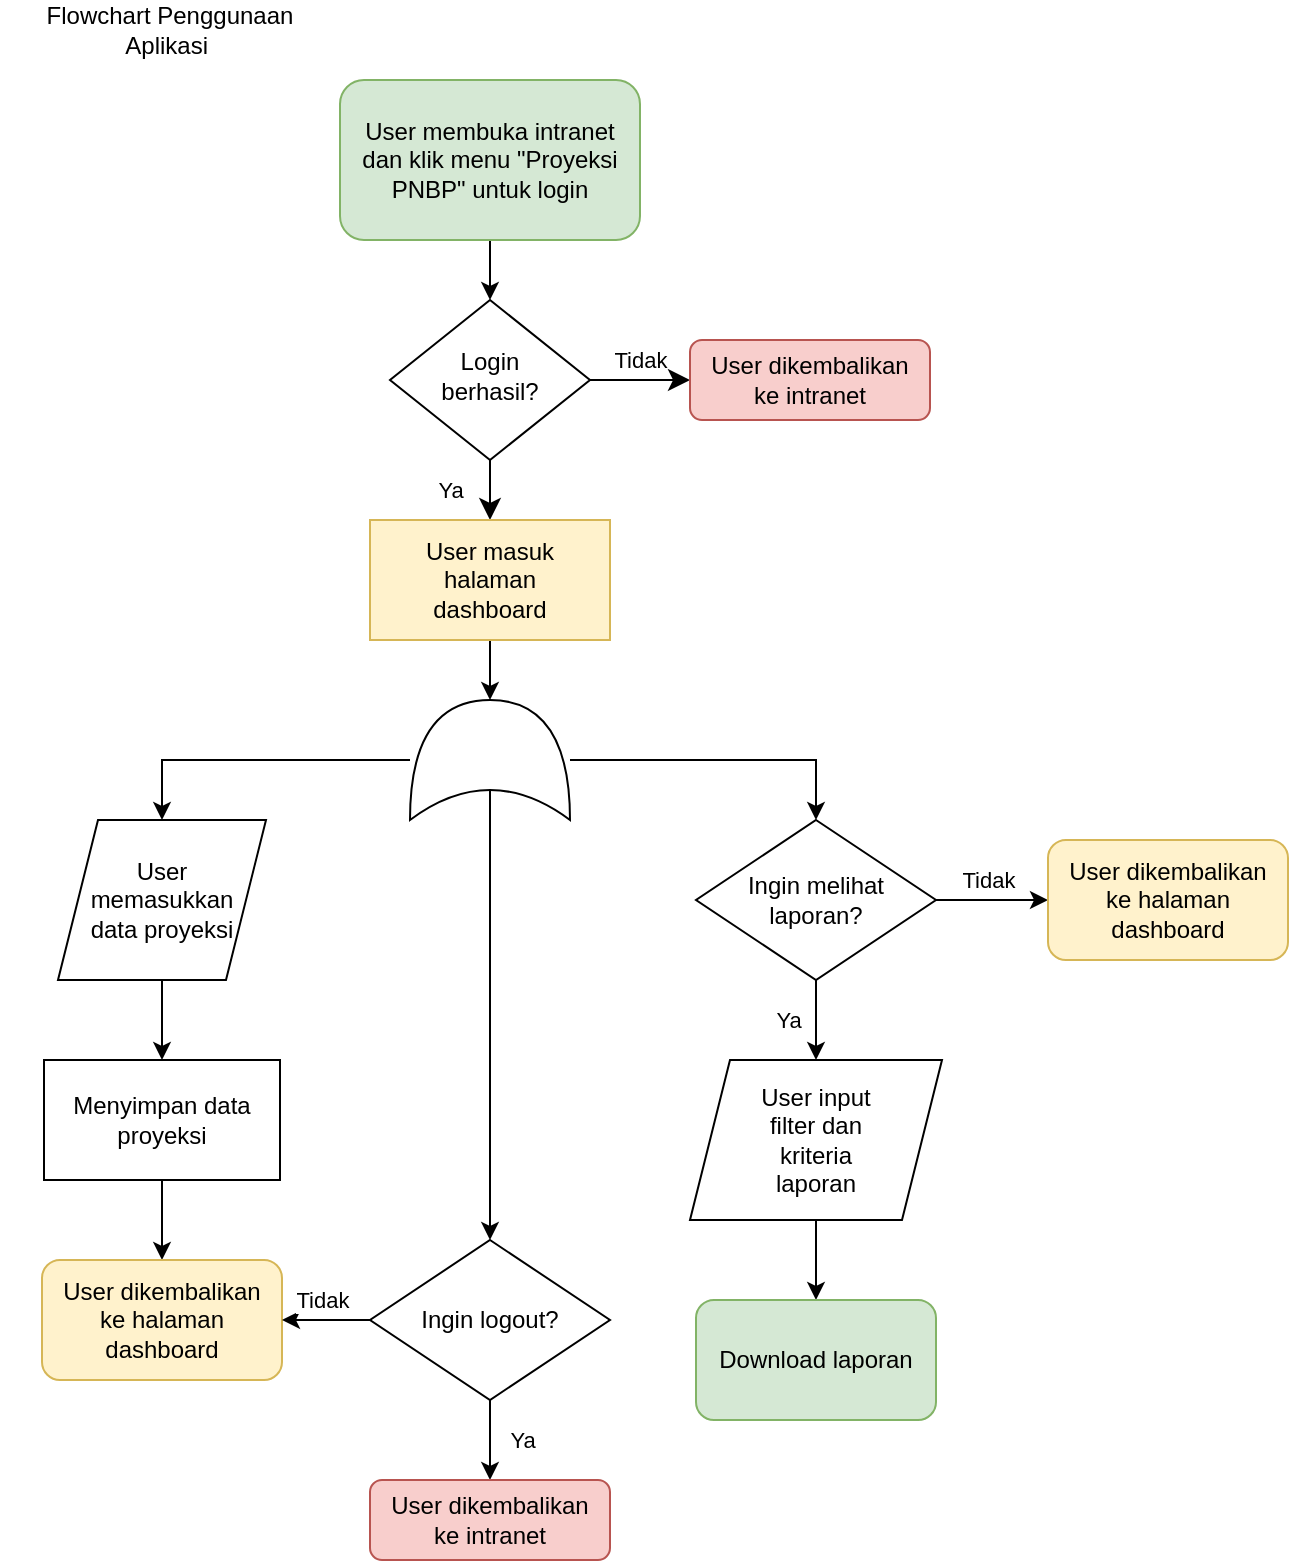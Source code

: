 <mxfile version="20.4.0" type="github">
  <diagram id="C5RBs43oDa-KdzZeNtuy" name="Page-1">
    <mxGraphModel dx="1483" dy="816" grid="1" gridSize="10" guides="1" tooltips="1" connect="1" arrows="1" fold="1" page="1" pageScale="1" pageWidth="827" pageHeight="1169" math="0" shadow="0">
      <root>
        <mxCell id="WIyWlLk6GJQsqaUBKTNV-0" />
        <mxCell id="WIyWlLk6GJQsqaUBKTNV-1" parent="WIyWlLk6GJQsqaUBKTNV-0" />
        <mxCell id="WIyWlLk6GJQsqaUBKTNV-2" value="" style="rounded=0;html=1;jettySize=auto;orthogonalLoop=1;fontSize=11;endArrow=classic;endFill=1;strokeWidth=1;shadow=0;labelBackgroundColor=none;edgeStyle=orthogonalEdgeStyle;" parent="WIyWlLk6GJQsqaUBKTNV-1" source="WIyWlLk6GJQsqaUBKTNV-3" target="WIyWlLk6GJQsqaUBKTNV-6" edge="1">
          <mxGeometry relative="1" as="geometry" />
        </mxCell>
        <mxCell id="WIyWlLk6GJQsqaUBKTNV-3" value="User membuka intranet dan klik menu &quot;Proyeksi PNBP&quot; untuk login" style="rounded=1;whiteSpace=wrap;html=1;fontSize=12;glass=0;strokeWidth=1;shadow=0;fillColor=#d5e8d4;strokeColor=#82b366;" parent="WIyWlLk6GJQsqaUBKTNV-1" vertex="1">
          <mxGeometry x="269" y="100" width="150" height="80" as="geometry" />
        </mxCell>
        <mxCell id="WIyWlLk6GJQsqaUBKTNV-4" value="Ya" style="rounded=0;html=1;jettySize=auto;orthogonalLoop=1;fontSize=11;endArrow=classic;endFill=1;endSize=8;strokeWidth=1;shadow=0;labelBackgroundColor=none;edgeStyle=orthogonalEdgeStyle;entryX=0.5;entryY=0;entryDx=0;entryDy=0;" parent="WIyWlLk6GJQsqaUBKTNV-1" source="WIyWlLk6GJQsqaUBKTNV-6" target="vzKoSYtCrX9uDREImLM_-19" edge="1">
          <mxGeometry y="20" relative="1" as="geometry">
            <mxPoint as="offset" />
            <mxPoint x="344" y="350" as="targetPoint" />
          </mxGeometry>
        </mxCell>
        <mxCell id="WIyWlLk6GJQsqaUBKTNV-5" value="Tidak" style="edgeStyle=orthogonalEdgeStyle;rounded=0;html=1;jettySize=auto;orthogonalLoop=1;fontSize=11;endArrow=classic;endFill=1;endSize=8;strokeWidth=1;shadow=0;labelBackgroundColor=none;" parent="WIyWlLk6GJQsqaUBKTNV-1" source="WIyWlLk6GJQsqaUBKTNV-6" target="WIyWlLk6GJQsqaUBKTNV-7" edge="1">
          <mxGeometry y="10" relative="1" as="geometry">
            <mxPoint as="offset" />
          </mxGeometry>
        </mxCell>
        <mxCell id="WIyWlLk6GJQsqaUBKTNV-6" value="Login&lt;br&gt;berhasil?" style="rhombus;whiteSpace=wrap;html=1;shadow=0;fontFamily=Helvetica;fontSize=12;align=center;strokeWidth=1;spacing=6;spacingTop=-4;" parent="WIyWlLk6GJQsqaUBKTNV-1" vertex="1">
          <mxGeometry x="294" y="210" width="100" height="80" as="geometry" />
        </mxCell>
        <mxCell id="WIyWlLk6GJQsqaUBKTNV-7" value="User dikembalikan&lt;br&gt;ke intranet" style="rounded=1;whiteSpace=wrap;html=1;fontSize=12;glass=0;strokeWidth=1;shadow=0;fillColor=#f8cecc;strokeColor=#b85450;" parent="WIyWlLk6GJQsqaUBKTNV-1" vertex="1">
          <mxGeometry x="444" y="230" width="120" height="40" as="geometry" />
        </mxCell>
        <mxCell id="WIyWlLk6GJQsqaUBKTNV-10" value="User &lt;br&gt;memasukkan&lt;br&gt;data proyeksi" style="shape=parallelogram;perimeter=parallelogramPerimeter;whiteSpace=wrap;html=1;fixedSize=1;" parent="WIyWlLk6GJQsqaUBKTNV-1" vertex="1">
          <mxGeometry x="128" y="470" width="104" height="80" as="geometry" />
        </mxCell>
        <mxCell id="vzKoSYtCrX9uDREImLM_-0" value="Flowchart Penggunaan Aplikasi&amp;nbsp;" style="text;html=1;strokeColor=none;fillColor=none;align=center;verticalAlign=middle;whiteSpace=wrap;rounded=0;" vertex="1" parent="WIyWlLk6GJQsqaUBKTNV-1">
          <mxGeometry x="99" y="60" width="170" height="30" as="geometry" />
        </mxCell>
        <mxCell id="vzKoSYtCrX9uDREImLM_-4" value="" style="endArrow=classic;html=1;rounded=0;exitX=0.5;exitY=1;exitDx=0;exitDy=0;entryX=0.5;entryY=0;entryDx=0;entryDy=0;" edge="1" parent="WIyWlLk6GJQsqaUBKTNV-1" source="WIyWlLk6GJQsqaUBKTNV-10" target="vzKoSYtCrX9uDREImLM_-11">
          <mxGeometry width="50" height="50" relative="1" as="geometry">
            <mxPoint x="452" y="420" as="sourcePoint" />
            <mxPoint x="179.091" y="620" as="targetPoint" />
          </mxGeometry>
        </mxCell>
        <mxCell id="vzKoSYtCrX9uDREImLM_-7" style="edgeStyle=orthogonalEdgeStyle;rounded=0;orthogonalLoop=1;jettySize=auto;html=1;entryX=0.5;entryY=0;entryDx=0;entryDy=0;" edge="1" parent="WIyWlLk6GJQsqaUBKTNV-1" source="vzKoSYtCrX9uDREImLM_-5" target="WIyWlLk6GJQsqaUBKTNV-10">
          <mxGeometry relative="1" as="geometry" />
        </mxCell>
        <mxCell id="vzKoSYtCrX9uDREImLM_-14" style="edgeStyle=orthogonalEdgeStyle;rounded=0;orthogonalLoop=1;jettySize=auto;html=1;entryX=0.5;entryY=0;entryDx=0;entryDy=0;" edge="1" parent="WIyWlLk6GJQsqaUBKTNV-1" source="vzKoSYtCrX9uDREImLM_-5" target="vzKoSYtCrX9uDREImLM_-15">
          <mxGeometry relative="1" as="geometry">
            <mxPoint x="470" y="500" as="targetPoint" />
          </mxGeometry>
        </mxCell>
        <mxCell id="vzKoSYtCrX9uDREImLM_-29" style="edgeStyle=orthogonalEdgeStyle;rounded=0;orthogonalLoop=1;jettySize=auto;html=1;endArrow=classic;endFill=1;exitX=0.25;exitY=0.5;exitDx=0;exitDy=0;exitPerimeter=0;entryX=0.5;entryY=0;entryDx=0;entryDy=0;" edge="1" parent="WIyWlLk6GJQsqaUBKTNV-1" source="vzKoSYtCrX9uDREImLM_-5" target="vzKoSYtCrX9uDREImLM_-32">
          <mxGeometry relative="1" as="geometry">
            <mxPoint x="344" y="730" as="targetPoint" />
          </mxGeometry>
        </mxCell>
        <mxCell id="vzKoSYtCrX9uDREImLM_-5" value="" style="shape=xor;whiteSpace=wrap;html=1;rotation=-90;" vertex="1" parent="WIyWlLk6GJQsqaUBKTNV-1">
          <mxGeometry x="314" y="400" width="60" height="80" as="geometry" />
        </mxCell>
        <mxCell id="vzKoSYtCrX9uDREImLM_-31" style="edgeStyle=orthogonalEdgeStyle;rounded=0;orthogonalLoop=1;jettySize=auto;html=1;entryX=0.5;entryY=0;entryDx=0;entryDy=0;endArrow=classic;endFill=1;" edge="1" parent="WIyWlLk6GJQsqaUBKTNV-1" source="vzKoSYtCrX9uDREImLM_-11" target="vzKoSYtCrX9uDREImLM_-30">
          <mxGeometry relative="1" as="geometry" />
        </mxCell>
        <mxCell id="vzKoSYtCrX9uDREImLM_-11" value="Menyimpan data proyeksi" style="rounded=0;whiteSpace=wrap;html=1;" vertex="1" parent="WIyWlLk6GJQsqaUBKTNV-1">
          <mxGeometry x="121" y="590" width="118" height="60" as="geometry" />
        </mxCell>
        <mxCell id="vzKoSYtCrX9uDREImLM_-16" value="Tidak" style="edgeStyle=orthogonalEdgeStyle;rounded=0;orthogonalLoop=1;jettySize=auto;html=1;entryX=0;entryY=0.5;entryDx=0;entryDy=0;" edge="1" parent="WIyWlLk6GJQsqaUBKTNV-1" source="vzKoSYtCrX9uDREImLM_-15" target="vzKoSYtCrX9uDREImLM_-17">
          <mxGeometry x="-0.071" y="10" relative="1" as="geometry">
            <mxPoint x="633" y="530" as="targetPoint" />
            <mxPoint as="offset" />
          </mxGeometry>
        </mxCell>
        <mxCell id="vzKoSYtCrX9uDREImLM_-25" value="Ya" style="edgeStyle=orthogonalEdgeStyle;rounded=0;orthogonalLoop=1;jettySize=auto;html=1;entryX=0.5;entryY=0;entryDx=0;entryDy=0;endArrow=classic;endFill=1;" edge="1" parent="WIyWlLk6GJQsqaUBKTNV-1" source="vzKoSYtCrX9uDREImLM_-15" target="vzKoSYtCrX9uDREImLM_-24">
          <mxGeometry y="-14" relative="1" as="geometry">
            <Array as="points" />
            <mxPoint as="offset" />
          </mxGeometry>
        </mxCell>
        <mxCell id="vzKoSYtCrX9uDREImLM_-15" value="Ingin melihat laporan?" style="rhombus;whiteSpace=wrap;html=1;" vertex="1" parent="WIyWlLk6GJQsqaUBKTNV-1">
          <mxGeometry x="447" y="470" width="120" height="80" as="geometry" />
        </mxCell>
        <mxCell id="vzKoSYtCrX9uDREImLM_-17" value="User dikembalikan&lt;br&gt;ke halaman dashboard" style="rounded=1;whiteSpace=wrap;html=1;fontSize=12;glass=0;strokeWidth=1;shadow=0;fillColor=#fff2cc;strokeColor=#d6b656;" vertex="1" parent="WIyWlLk6GJQsqaUBKTNV-1">
          <mxGeometry x="623" y="480" width="120" height="60" as="geometry" />
        </mxCell>
        <mxCell id="vzKoSYtCrX9uDREImLM_-21" style="edgeStyle=orthogonalEdgeStyle;rounded=0;orthogonalLoop=1;jettySize=auto;html=1;exitX=0.5;exitY=1;exitDx=0;exitDy=0;entryX=1;entryY=0.5;entryDx=0;entryDy=0;entryPerimeter=0;endArrow=classic;endFill=1;" edge="1" parent="WIyWlLk6GJQsqaUBKTNV-1" source="vzKoSYtCrX9uDREImLM_-19" target="vzKoSYtCrX9uDREImLM_-5">
          <mxGeometry relative="1" as="geometry" />
        </mxCell>
        <mxCell id="vzKoSYtCrX9uDREImLM_-19" value="User masuk &lt;br&gt;halaman &lt;br&gt;dashboard" style="rounded=0;whiteSpace=wrap;html=1;fillColor=#fff2cc;strokeColor=#d6b656;" vertex="1" parent="WIyWlLk6GJQsqaUBKTNV-1">
          <mxGeometry x="284" y="320" width="120" height="60" as="geometry" />
        </mxCell>
        <mxCell id="vzKoSYtCrX9uDREImLM_-27" style="edgeStyle=orthogonalEdgeStyle;rounded=0;orthogonalLoop=1;jettySize=auto;html=1;entryX=0.5;entryY=0;entryDx=0;entryDy=0;endArrow=classic;endFill=1;" edge="1" parent="WIyWlLk6GJQsqaUBKTNV-1" source="vzKoSYtCrX9uDREImLM_-24" target="vzKoSYtCrX9uDREImLM_-26">
          <mxGeometry relative="1" as="geometry" />
        </mxCell>
        <mxCell id="vzKoSYtCrX9uDREImLM_-24" value="User input&lt;br&gt;filter dan&lt;br&gt;kriteria &lt;br&gt;laporan" style="shape=parallelogram;perimeter=parallelogramPerimeter;whiteSpace=wrap;html=1;fixedSize=1;" vertex="1" parent="WIyWlLk6GJQsqaUBKTNV-1">
          <mxGeometry x="444" y="590" width="126" height="80" as="geometry" />
        </mxCell>
        <mxCell id="vzKoSYtCrX9uDREImLM_-26" value="Download laporan" style="rounded=1;whiteSpace=wrap;html=1;fontSize=12;glass=0;strokeWidth=1;shadow=0;fillColor=#d5e8d4;strokeColor=#82b366;" vertex="1" parent="WIyWlLk6GJQsqaUBKTNV-1">
          <mxGeometry x="447" y="710" width="120" height="60" as="geometry" />
        </mxCell>
        <mxCell id="vzKoSYtCrX9uDREImLM_-30" value="User dikembalikan&lt;br&gt;ke halaman dashboard" style="rounded=1;whiteSpace=wrap;html=1;fontSize=12;glass=0;strokeWidth=1;shadow=0;fillColor=#fff2cc;strokeColor=#d6b656;" vertex="1" parent="WIyWlLk6GJQsqaUBKTNV-1">
          <mxGeometry x="120" y="690" width="120" height="60" as="geometry" />
        </mxCell>
        <mxCell id="vzKoSYtCrX9uDREImLM_-33" value="Tidak" style="edgeStyle=orthogonalEdgeStyle;rounded=0;orthogonalLoop=1;jettySize=auto;html=1;entryX=1;entryY=0.5;entryDx=0;entryDy=0;endArrow=classic;endFill=1;" edge="1" parent="WIyWlLk6GJQsqaUBKTNV-1" source="vzKoSYtCrX9uDREImLM_-32" target="vzKoSYtCrX9uDREImLM_-30">
          <mxGeometry x="0.091" y="-10" relative="1" as="geometry">
            <mxPoint as="offset" />
          </mxGeometry>
        </mxCell>
        <mxCell id="vzKoSYtCrX9uDREImLM_-34" value="Ya" style="edgeStyle=orthogonalEdgeStyle;rounded=0;orthogonalLoop=1;jettySize=auto;html=1;endArrow=classic;endFill=1;entryX=0.5;entryY=0;entryDx=0;entryDy=0;" edge="1" parent="WIyWlLk6GJQsqaUBKTNV-1" source="vzKoSYtCrX9uDREImLM_-32" target="vzKoSYtCrX9uDREImLM_-35">
          <mxGeometry y="16" relative="1" as="geometry">
            <mxPoint x="344" y="800" as="targetPoint" />
            <mxPoint as="offset" />
          </mxGeometry>
        </mxCell>
        <mxCell id="vzKoSYtCrX9uDREImLM_-32" value="Ingin logout?" style="rhombus;whiteSpace=wrap;html=1;" vertex="1" parent="WIyWlLk6GJQsqaUBKTNV-1">
          <mxGeometry x="284" y="680" width="120" height="80" as="geometry" />
        </mxCell>
        <mxCell id="vzKoSYtCrX9uDREImLM_-35" value="User dikembalikan&lt;br&gt;ke intranet" style="rounded=1;whiteSpace=wrap;html=1;fontSize=12;glass=0;strokeWidth=1;shadow=0;fillColor=#f8cecc;strokeColor=#b85450;" vertex="1" parent="WIyWlLk6GJQsqaUBKTNV-1">
          <mxGeometry x="284" y="800" width="120" height="40" as="geometry" />
        </mxCell>
      </root>
    </mxGraphModel>
  </diagram>
</mxfile>
